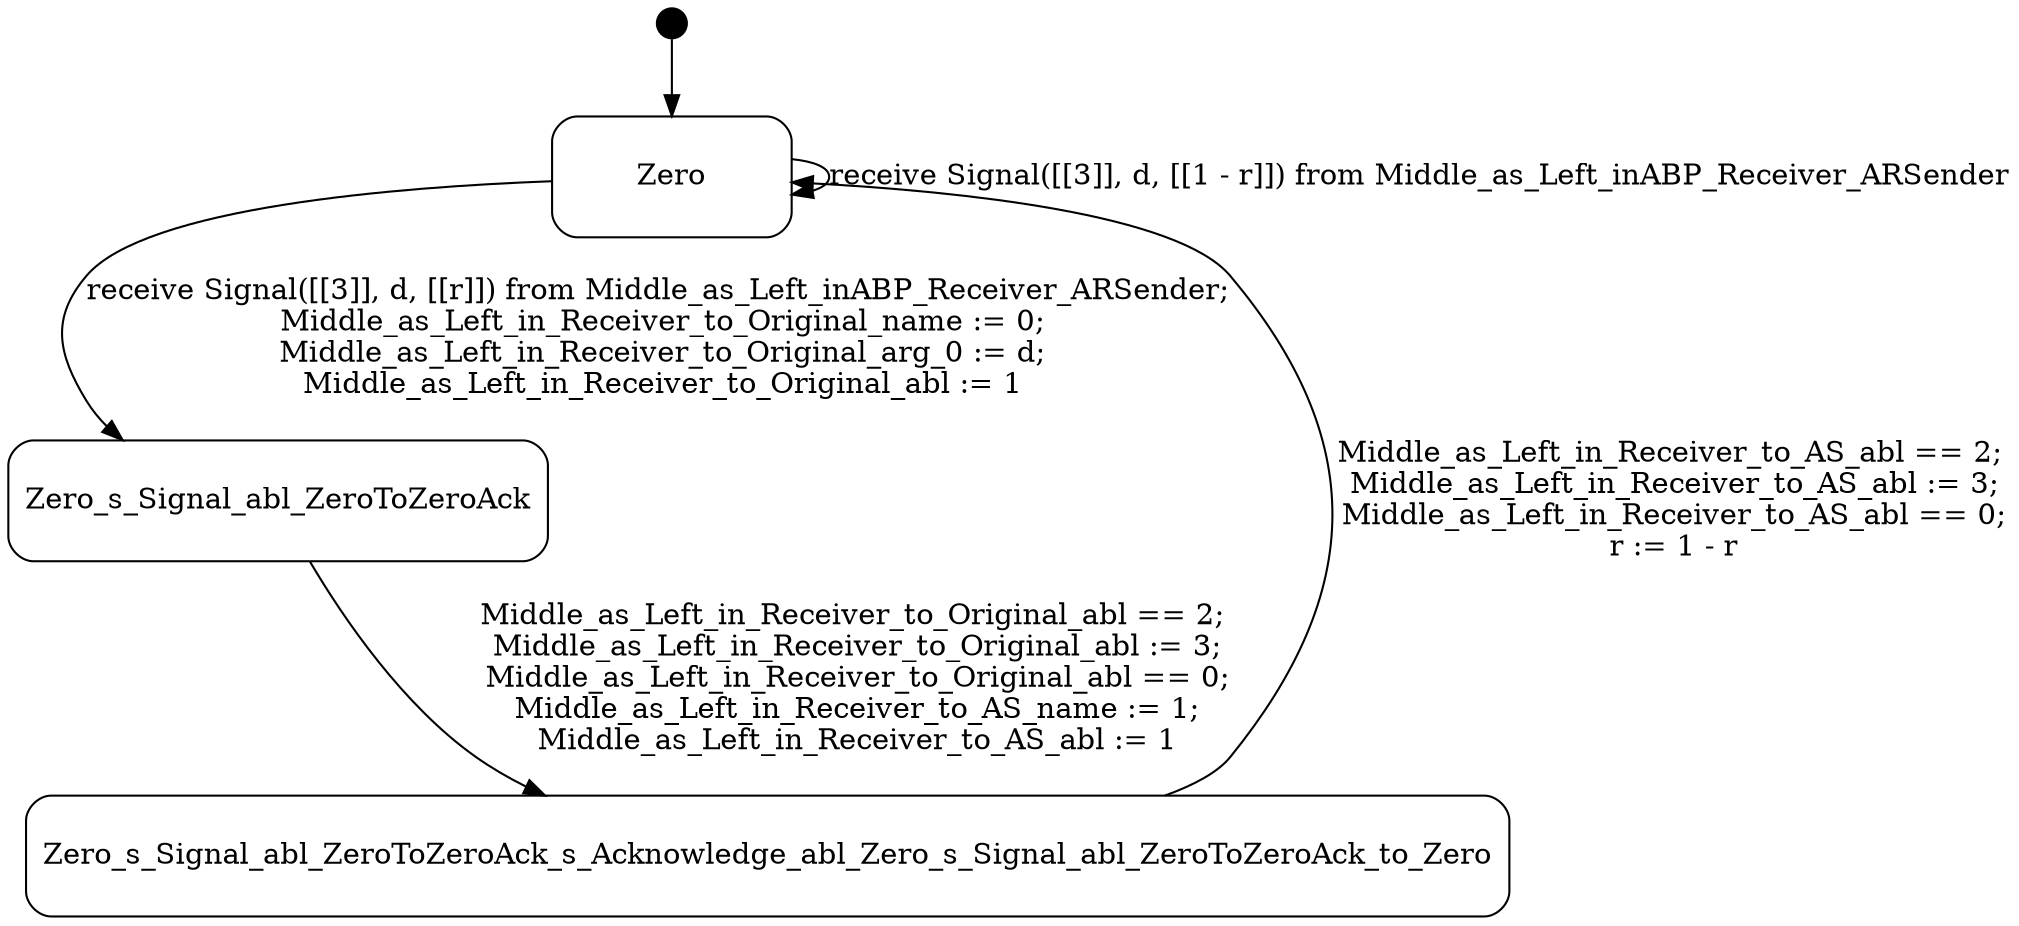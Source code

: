 digraph Middle_as_Left_inABP_Receiver_Receiver {
  compound = true;
  rank = LR;
node [shape = "point", height = "0.2"] Zero_extra node [shape = "Mrecord", height = "0.8", width = "1.6"] Zero Zero_extra -> Zero

node [shape = "Mrecord", height = "0.8", width = "1.6"] Zero_s_Signal_abl_ZeroToZeroAck
node [shape = "Mrecord", height = "0.8", width = "1.6"] Zero_s_Signal_abl_ZeroToZeroAck_s_Acknowledge_abl_Zero_s_Signal_abl_ZeroToZeroAck_to_Zero



Zero -> Zero_s_Signal_abl_ZeroToZeroAck [label = "receive Signal([[3]], d, [[r]]) from Middle_as_Left_inABP_Receiver_ARSender;\n Middle_as_Left_in_Receiver_to_Original_name := 0;\n Middle_as_Left_in_Receiver_to_Original_arg_0 := d;\n Middle_as_Left_in_Receiver_to_Original_abl := 1"];

Zero -> Zero [label = "receive Signal([[3]], d, [[1 - r]]) from Middle_as_Left_inABP_Receiver_ARSender"];

Zero_s_Signal_abl_ZeroToZeroAck -> Zero_s_Signal_abl_ZeroToZeroAck_s_Acknowledge_abl_Zero_s_Signal_abl_ZeroToZeroAck_to_Zero [label = "Middle_as_Left_in_Receiver_to_Original_abl == 2;\n Middle_as_Left_in_Receiver_to_Original_abl := 3;\n Middle_as_Left_in_Receiver_to_Original_abl == 0;\n Middle_as_Left_in_Receiver_to_AS_name := 1;\n Middle_as_Left_in_Receiver_to_AS_abl := 1"];

Zero_s_Signal_abl_ZeroToZeroAck_s_Acknowledge_abl_Zero_s_Signal_abl_ZeroToZeroAck_to_Zero -> Zero [label = "Middle_as_Left_in_Receiver_to_AS_abl == 2;\n Middle_as_Left_in_Receiver_to_AS_abl := 3;\n Middle_as_Left_in_Receiver_to_AS_abl == 0;\n r := 1 - r"];

}
